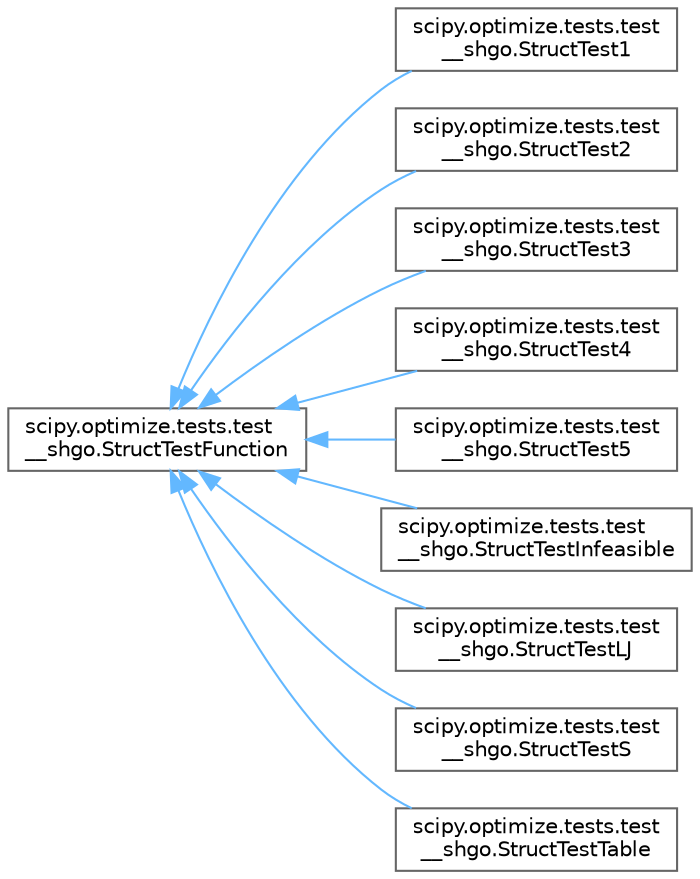 digraph "Graphical Class Hierarchy"
{
 // LATEX_PDF_SIZE
  bgcolor="transparent";
  edge [fontname=Helvetica,fontsize=10,labelfontname=Helvetica,labelfontsize=10];
  node [fontname=Helvetica,fontsize=10,shape=box,height=0.2,width=0.4];
  rankdir="LR";
  Node0 [id="Node000000",label="scipy.optimize.tests.test\l__shgo.StructTestFunction",height=0.2,width=0.4,color="grey40", fillcolor="white", style="filled",URL="$d4/d41/classscipy_1_1optimize_1_1tests_1_1test____shgo_1_1StructTestFunction.html",tooltip=" "];
  Node0 -> Node1 [id="edge5230_Node000000_Node000001",dir="back",color="steelblue1",style="solid",tooltip=" "];
  Node1 [id="Node000001",label="scipy.optimize.tests.test\l__shgo.StructTest1",height=0.2,width=0.4,color="grey40", fillcolor="white", style="filled",URL="$dd/d9d/classscipy_1_1optimize_1_1tests_1_1test____shgo_1_1StructTest1.html",tooltip=" "];
  Node0 -> Node2 [id="edge5231_Node000000_Node000002",dir="back",color="steelblue1",style="solid",tooltip=" "];
  Node2 [id="Node000002",label="scipy.optimize.tests.test\l__shgo.StructTest2",height=0.2,width=0.4,color="grey40", fillcolor="white", style="filled",URL="$dc/d61/classscipy_1_1optimize_1_1tests_1_1test____shgo_1_1StructTest2.html",tooltip=" "];
  Node0 -> Node3 [id="edge5232_Node000000_Node000003",dir="back",color="steelblue1",style="solid",tooltip=" "];
  Node3 [id="Node000003",label="scipy.optimize.tests.test\l__shgo.StructTest3",height=0.2,width=0.4,color="grey40", fillcolor="white", style="filled",URL="$db/d8f/classscipy_1_1optimize_1_1tests_1_1test____shgo_1_1StructTest3.html",tooltip=" "];
  Node0 -> Node4 [id="edge5233_Node000000_Node000004",dir="back",color="steelblue1",style="solid",tooltip=" "];
  Node4 [id="Node000004",label="scipy.optimize.tests.test\l__shgo.StructTest4",height=0.2,width=0.4,color="grey40", fillcolor="white", style="filled",URL="$dd/d71/classscipy_1_1optimize_1_1tests_1_1test____shgo_1_1StructTest4.html",tooltip=" "];
  Node0 -> Node5 [id="edge5234_Node000000_Node000005",dir="back",color="steelblue1",style="solid",tooltip=" "];
  Node5 [id="Node000005",label="scipy.optimize.tests.test\l__shgo.StructTest5",height=0.2,width=0.4,color="grey40", fillcolor="white", style="filled",URL="$d4/d85/classscipy_1_1optimize_1_1tests_1_1test____shgo_1_1StructTest5.html",tooltip=" "];
  Node0 -> Node6 [id="edge5235_Node000000_Node000006",dir="back",color="steelblue1",style="solid",tooltip=" "];
  Node6 [id="Node000006",label="scipy.optimize.tests.test\l__shgo.StructTestInfeasible",height=0.2,width=0.4,color="grey40", fillcolor="white", style="filled",URL="$de/dee/classscipy_1_1optimize_1_1tests_1_1test____shgo_1_1StructTestInfeasible.html",tooltip=" "];
  Node0 -> Node7 [id="edge5236_Node000000_Node000007",dir="back",color="steelblue1",style="solid",tooltip=" "];
  Node7 [id="Node000007",label="scipy.optimize.tests.test\l__shgo.StructTestLJ",height=0.2,width=0.4,color="grey40", fillcolor="white", style="filled",URL="$d5/d66/classscipy_1_1optimize_1_1tests_1_1test____shgo_1_1StructTestLJ.html",tooltip=" "];
  Node0 -> Node8 [id="edge5237_Node000000_Node000008",dir="back",color="steelblue1",style="solid",tooltip=" "];
  Node8 [id="Node000008",label="scipy.optimize.tests.test\l__shgo.StructTestS",height=0.2,width=0.4,color="grey40", fillcolor="white", style="filled",URL="$d1/d35/classscipy_1_1optimize_1_1tests_1_1test____shgo_1_1StructTestS.html",tooltip=" "];
  Node0 -> Node9 [id="edge5238_Node000000_Node000009",dir="back",color="steelblue1",style="solid",tooltip=" "];
  Node9 [id="Node000009",label="scipy.optimize.tests.test\l__shgo.StructTestTable",height=0.2,width=0.4,color="grey40", fillcolor="white", style="filled",URL="$d5/d75/classscipy_1_1optimize_1_1tests_1_1test____shgo_1_1StructTestTable.html",tooltip=" "];
}
